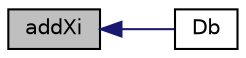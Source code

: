 digraph "addXi"
{
  bgcolor="transparent";
  edge [fontname="Helvetica",fontsize="10",labelfontname="Helvetica",labelfontsize="10"];
  node [fontname="Helvetica",fontsize="10",shape=record];
  rankdir="LR";
  Node1 [label="addXi",height=0.2,width=0.4,color="black", fillcolor="grey75", style="filled", fontcolor="black"];
  Node1 -> Node2 [dir="back",color="midnightblue",fontsize="10",style="solid",fontname="Helvetica"];
  Node2 [label="Db",height=0.2,width=0.4,color="black",URL="$a02888.html#a4b07354faa0041150aca506880cf0ffc",tooltip="Return the flame diffusivity. "];
}
